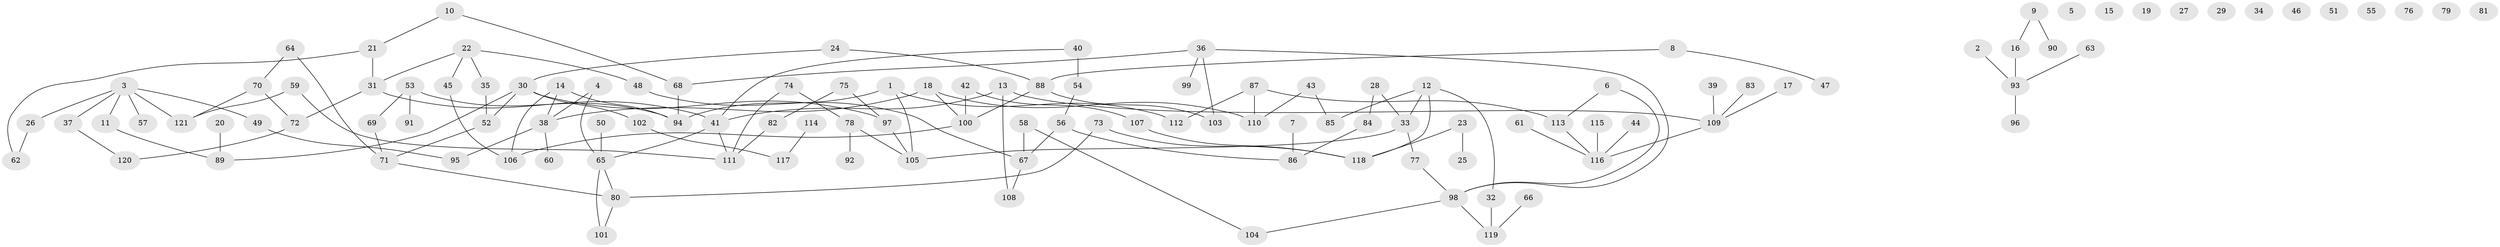 // Generated by graph-tools (version 1.1) at 2025/33/03/09/25 02:33:23]
// undirected, 121 vertices, 136 edges
graph export_dot {
graph [start="1"]
  node [color=gray90,style=filled];
  1;
  2;
  3;
  4;
  5;
  6;
  7;
  8;
  9;
  10;
  11;
  12;
  13;
  14;
  15;
  16;
  17;
  18;
  19;
  20;
  21;
  22;
  23;
  24;
  25;
  26;
  27;
  28;
  29;
  30;
  31;
  32;
  33;
  34;
  35;
  36;
  37;
  38;
  39;
  40;
  41;
  42;
  43;
  44;
  45;
  46;
  47;
  48;
  49;
  50;
  51;
  52;
  53;
  54;
  55;
  56;
  57;
  58;
  59;
  60;
  61;
  62;
  63;
  64;
  65;
  66;
  67;
  68;
  69;
  70;
  71;
  72;
  73;
  74;
  75;
  76;
  77;
  78;
  79;
  80;
  81;
  82;
  83;
  84;
  85;
  86;
  87;
  88;
  89;
  90;
  91;
  92;
  93;
  94;
  95;
  96;
  97;
  98;
  99;
  100;
  101;
  102;
  103;
  104;
  105;
  106;
  107;
  108;
  109;
  110;
  111;
  112;
  113;
  114;
  115;
  116;
  117;
  118;
  119;
  120;
  121;
  1 -- 94;
  1 -- 105;
  1 -- 112;
  2 -- 93;
  3 -- 11;
  3 -- 26;
  3 -- 37;
  3 -- 49;
  3 -- 57;
  3 -- 121;
  4 -- 38;
  4 -- 65;
  6 -- 98;
  6 -- 113;
  7 -- 86;
  8 -- 47;
  8 -- 88;
  9 -- 16;
  9 -- 90;
  10 -- 21;
  10 -- 68;
  11 -- 89;
  12 -- 32;
  12 -- 33;
  12 -- 85;
  12 -- 118;
  13 -- 41;
  13 -- 108;
  13 -- 109;
  14 -- 38;
  14 -- 94;
  14 -- 106;
  16 -- 93;
  17 -- 109;
  18 -- 38;
  18 -- 100;
  18 -- 110;
  20 -- 89;
  21 -- 31;
  21 -- 62;
  22 -- 31;
  22 -- 35;
  22 -- 45;
  22 -- 48;
  23 -- 25;
  23 -- 118;
  24 -- 30;
  24 -- 88;
  26 -- 62;
  28 -- 33;
  28 -- 84;
  30 -- 52;
  30 -- 89;
  30 -- 97;
  30 -- 102;
  31 -- 41;
  31 -- 72;
  32 -- 119;
  33 -- 77;
  33 -- 105;
  35 -- 52;
  36 -- 68;
  36 -- 98;
  36 -- 99;
  36 -- 103;
  37 -- 120;
  38 -- 60;
  38 -- 95;
  39 -- 109;
  40 -- 41;
  40 -- 54;
  41 -- 65;
  41 -- 111;
  42 -- 100;
  42 -- 107;
  43 -- 85;
  43 -- 110;
  44 -- 116;
  45 -- 106;
  48 -- 67;
  49 -- 95;
  50 -- 65;
  52 -- 71;
  53 -- 69;
  53 -- 91;
  53 -- 94;
  54 -- 56;
  56 -- 67;
  56 -- 86;
  58 -- 67;
  58 -- 104;
  59 -- 111;
  59 -- 121;
  61 -- 116;
  63 -- 93;
  64 -- 70;
  64 -- 71;
  65 -- 80;
  65 -- 101;
  66 -- 119;
  67 -- 108;
  68 -- 94;
  69 -- 71;
  70 -- 72;
  70 -- 121;
  71 -- 80;
  72 -- 120;
  73 -- 80;
  73 -- 118;
  74 -- 78;
  74 -- 111;
  75 -- 82;
  75 -- 97;
  77 -- 98;
  78 -- 92;
  78 -- 105;
  80 -- 101;
  82 -- 111;
  83 -- 109;
  84 -- 86;
  87 -- 110;
  87 -- 112;
  87 -- 113;
  88 -- 100;
  88 -- 103;
  93 -- 96;
  97 -- 105;
  98 -- 104;
  98 -- 119;
  100 -- 106;
  102 -- 117;
  107 -- 118;
  109 -- 116;
  113 -- 116;
  114 -- 117;
  115 -- 116;
}

